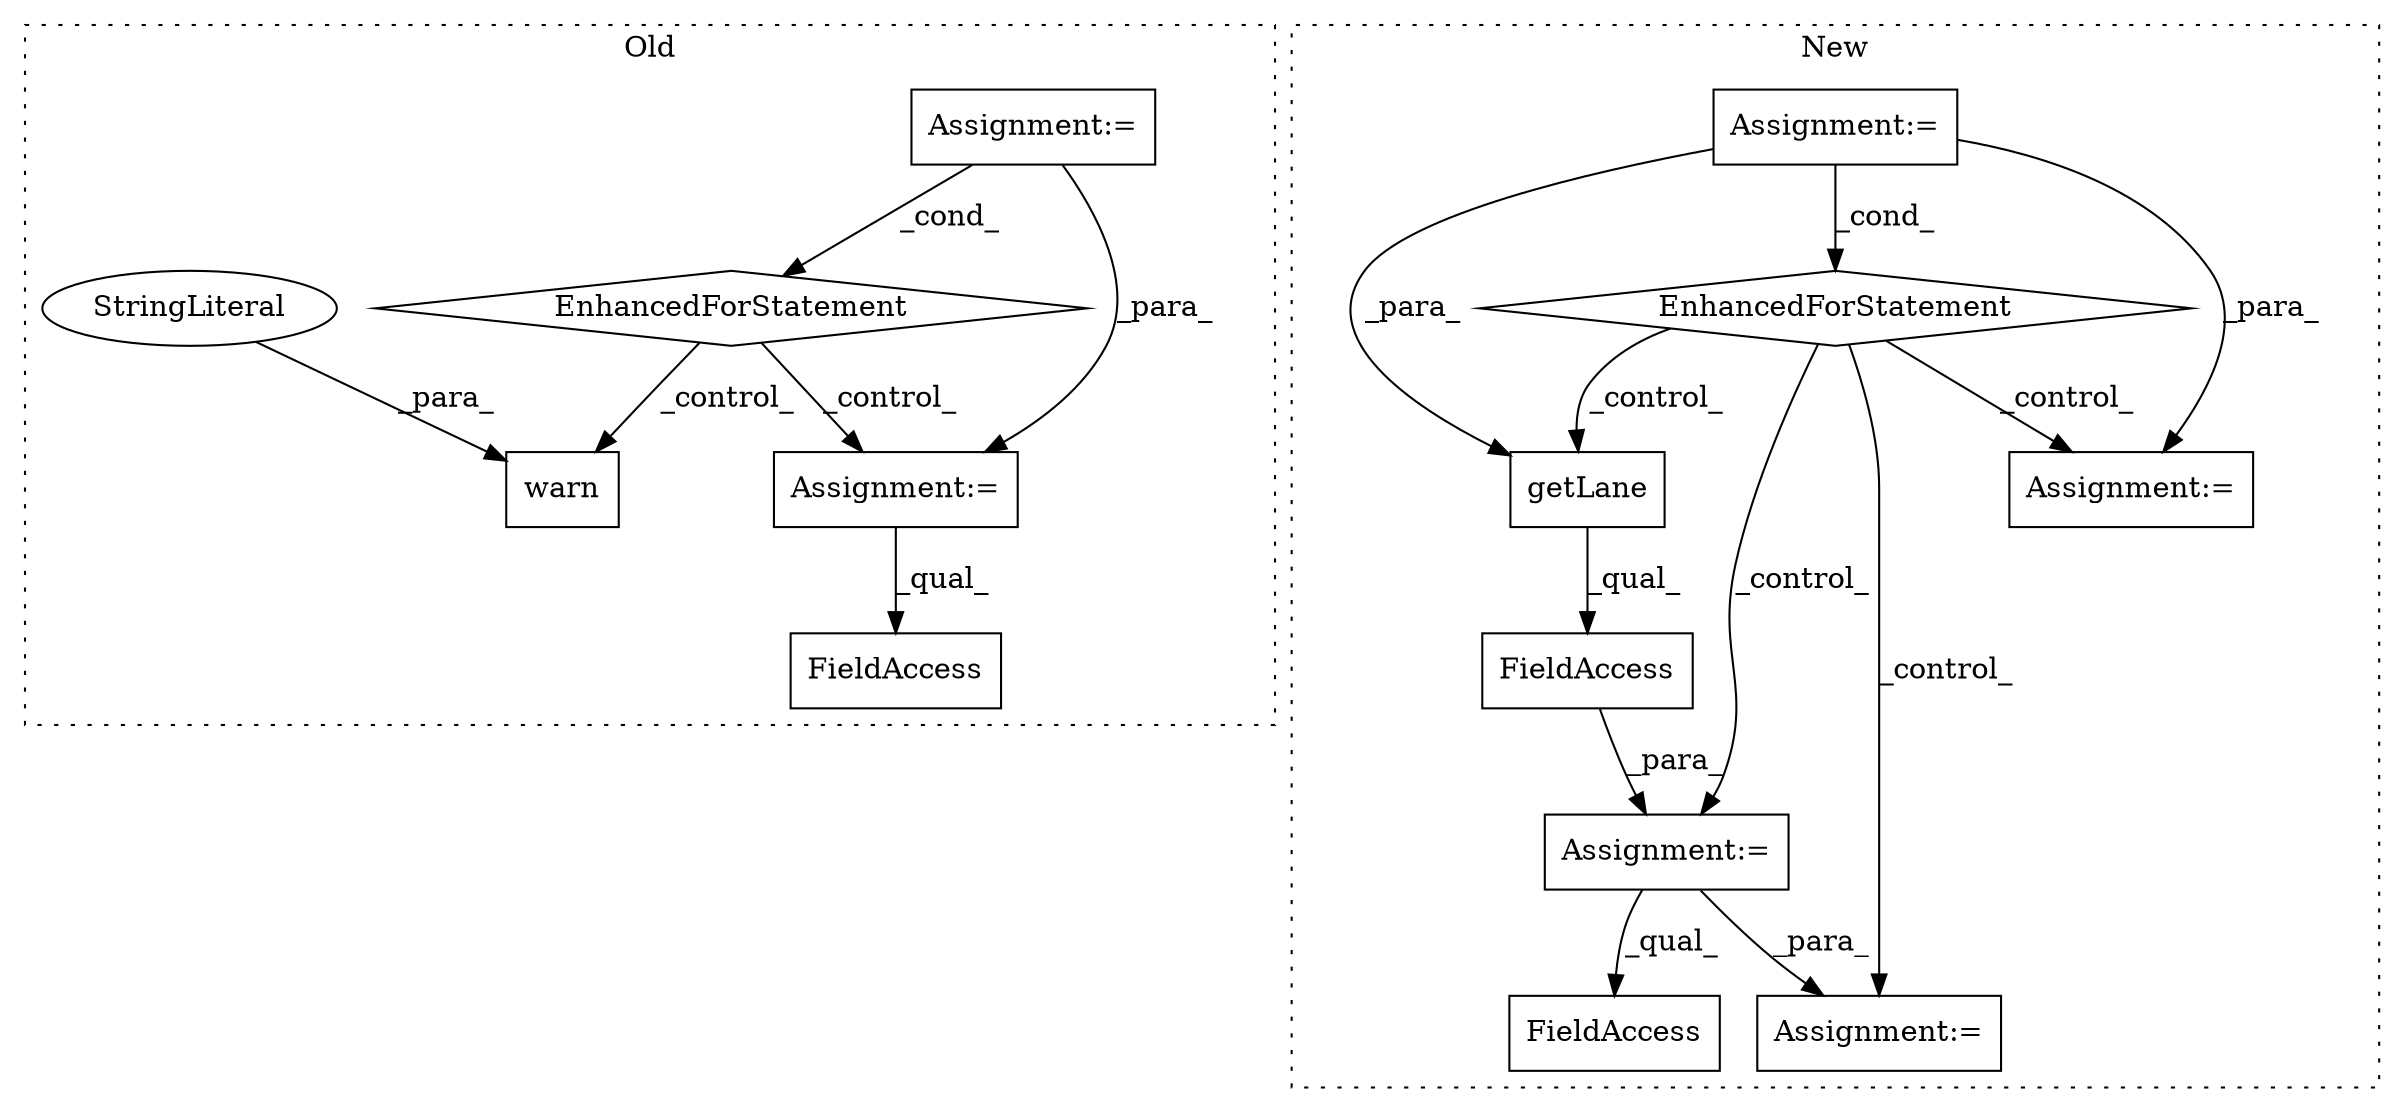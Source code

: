 digraph G {
subgraph cluster0 {
1 [label="warn" a="32" s="3358,3405" l="5,1" shape="box"];
5 [label="StringLiteral" a="45" s="3363" l="42" shape="ellipse"];
6 [label="Assignment:=" a="7" s="2721,2800" l="53,2" shape="box"];
10 [label="EnhancedForStatement" a="70" s="2721,2800" l="53,2" shape="diamond"];
13 [label="FieldAccess" a="22" s="3253" l="20" shape="box"];
14 [label="Assignment:=" a="7" s="2812" l="1" shape="box"];
label = "Old";
style="dotted";
}
subgraph cluster1 {
2 [label="getLane" a="32" s="4374,4383" l="8,1" shape="box"];
3 [label="FieldAccess" a="22" s="4361" l="35" shape="box"];
4 [label="FieldAccess" a="22" s="4924" l="21" shape="box"];
7 [label="Assignment:=" a="7" s="4218,4340" l="73,2" shape="box"];
8 [label="Assignment:=" a="7" s="4856" l="1" shape="box"];
9 [label="Assignment:=" a="7" s="4360" l="1" shape="box"];
11 [label="EnhancedForStatement" a="70" s="4218,4340" l="73,2" shape="diamond"];
12 [label="Assignment:=" a="7" s="4813" l="1" shape="box"];
label = "New";
style="dotted";
}
2 -> 3 [label="_qual_"];
3 -> 9 [label="_para_"];
5 -> 1 [label="_para_"];
6 -> 14 [label="_para_"];
6 -> 10 [label="_cond_"];
7 -> 2 [label="_para_"];
7 -> 12 [label="_para_"];
7 -> 11 [label="_cond_"];
9 -> 4 [label="_qual_"];
9 -> 8 [label="_para_"];
10 -> 1 [label="_control_"];
10 -> 14 [label="_control_"];
11 -> 9 [label="_control_"];
11 -> 2 [label="_control_"];
11 -> 8 [label="_control_"];
11 -> 12 [label="_control_"];
14 -> 13 [label="_qual_"];
}